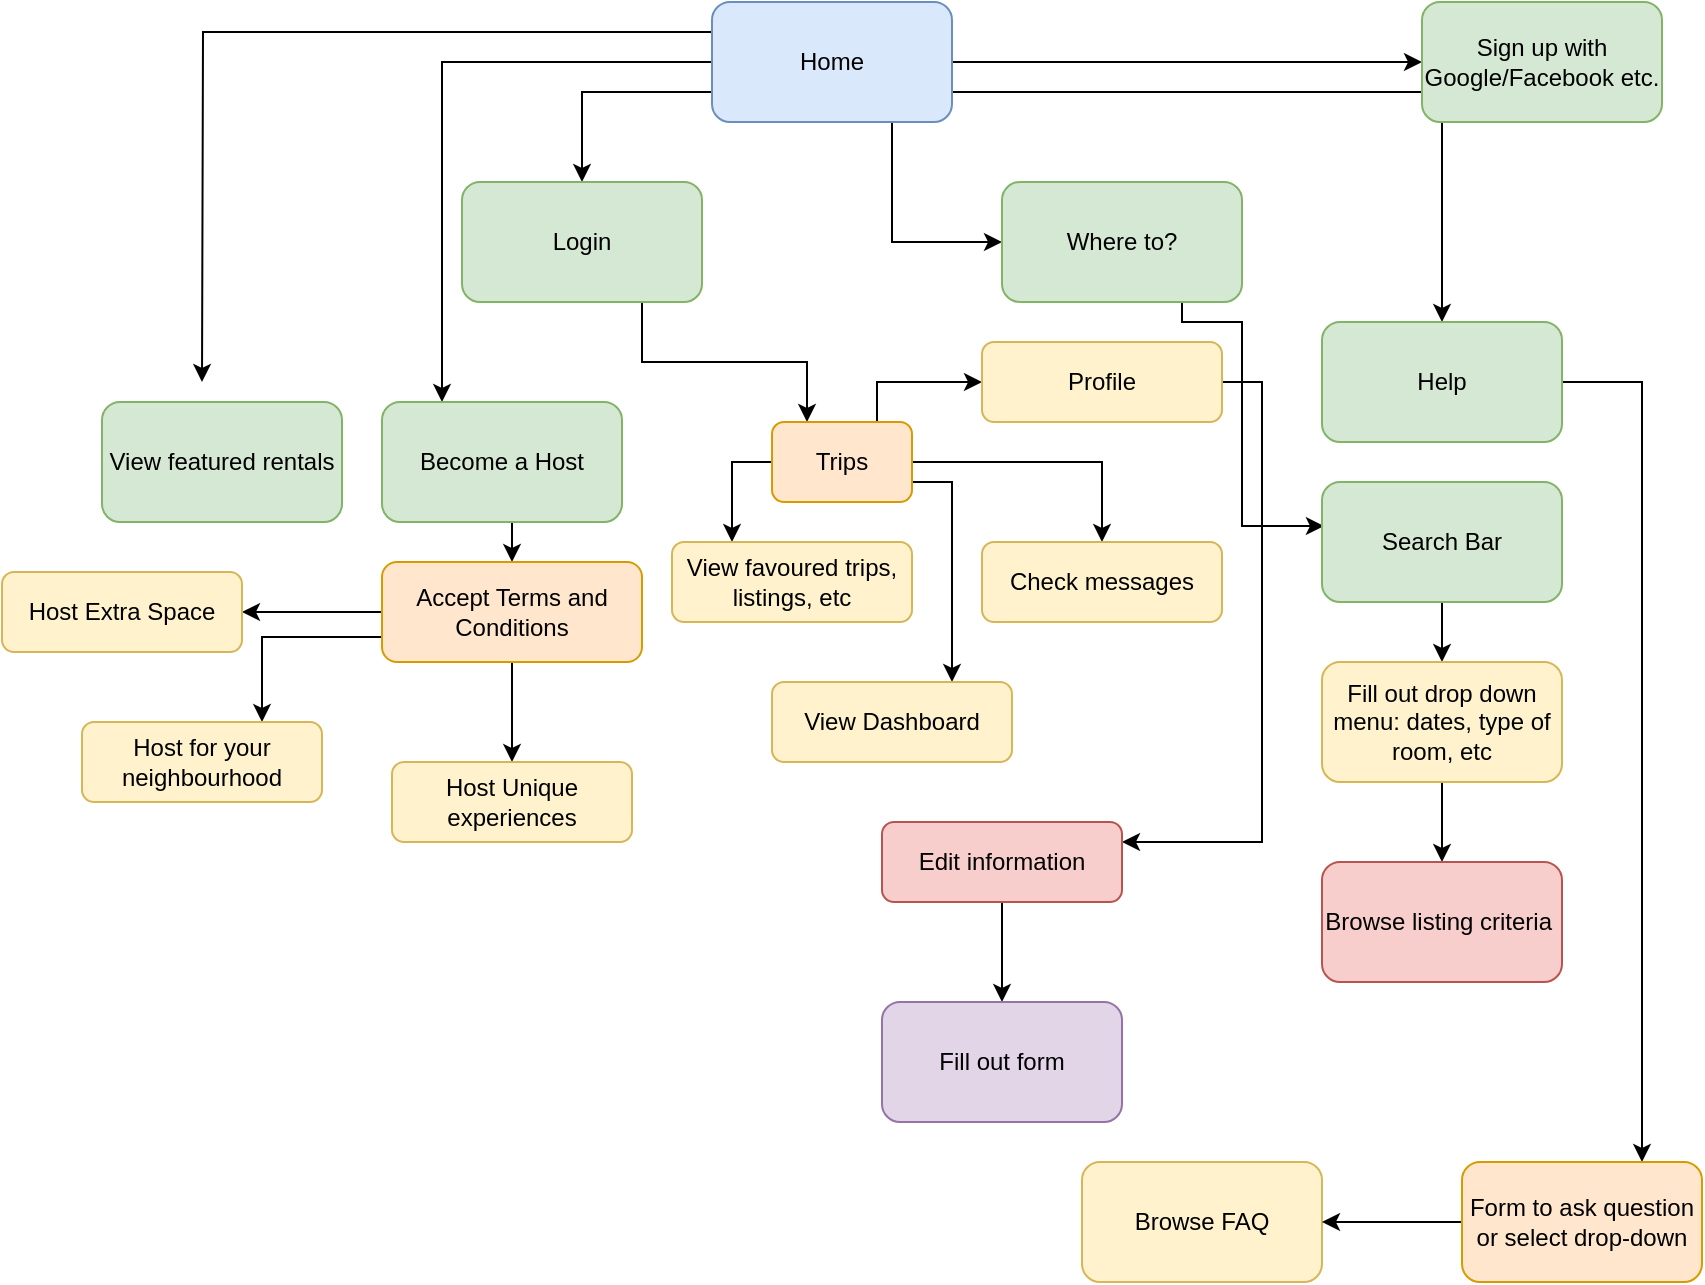<mxfile version="16.6.4" type="github" pages="2">
  <diagram id="JHbOkOupklv07kheDM-b" name="Airbnb">
    <mxGraphModel dx="946" dy="614" grid="1" gridSize="10" guides="1" tooltips="1" connect="1" arrows="1" fold="1" page="1" pageScale="1" pageWidth="850" pageHeight="1100" math="0" shadow="0">
      <root>
        <mxCell id="0" />
        <mxCell id="1" parent="0" />
        <mxCell id="OhZ1tfqkRSrKe7umfUML-24" style="edgeStyle=orthogonalEdgeStyle;rounded=0;orthogonalLoop=1;jettySize=auto;html=1;exitX=1;exitY=0.5;exitDx=0;exitDy=0;" edge="1" parent="1" source="OhZ1tfqkRSrKe7umfUML-1" target="OhZ1tfqkRSrKe7umfUML-4">
          <mxGeometry relative="1" as="geometry" />
        </mxCell>
        <mxCell id="OhZ1tfqkRSrKe7umfUML-27" style="edgeStyle=orthogonalEdgeStyle;rounded=0;orthogonalLoop=1;jettySize=auto;html=1;exitX=1;exitY=0.75;exitDx=0;exitDy=0;" edge="1" parent="1" source="OhZ1tfqkRSrKe7umfUML-1" target="OhZ1tfqkRSrKe7umfUML-7">
          <mxGeometry relative="1" as="geometry" />
        </mxCell>
        <mxCell id="OhZ1tfqkRSrKe7umfUML-29" style="edgeStyle=orthogonalEdgeStyle;rounded=0;orthogonalLoop=1;jettySize=auto;html=1;exitX=0;exitY=0.25;exitDx=0;exitDy=0;" edge="1" parent="1" source="OhZ1tfqkRSrKe7umfUML-1">
          <mxGeometry relative="1" as="geometry">
            <mxPoint x="110" y="250" as="targetPoint" />
          </mxGeometry>
        </mxCell>
        <mxCell id="OhZ1tfqkRSrKe7umfUML-30" style="edgeStyle=orthogonalEdgeStyle;rounded=0;orthogonalLoop=1;jettySize=auto;html=1;exitX=0;exitY=0.5;exitDx=0;exitDy=0;entryX=0.25;entryY=0;entryDx=0;entryDy=0;" edge="1" parent="1" source="OhZ1tfqkRSrKe7umfUML-1" target="OhZ1tfqkRSrKe7umfUML-5">
          <mxGeometry relative="1" as="geometry" />
        </mxCell>
        <mxCell id="OhZ1tfqkRSrKe7umfUML-31" style="edgeStyle=orthogonalEdgeStyle;rounded=0;orthogonalLoop=1;jettySize=auto;html=1;exitX=0;exitY=0.75;exitDx=0;exitDy=0;entryX=0.5;entryY=0;entryDx=0;entryDy=0;" edge="1" parent="1" source="OhZ1tfqkRSrKe7umfUML-1" target="OhZ1tfqkRSrKe7umfUML-3">
          <mxGeometry relative="1" as="geometry" />
        </mxCell>
        <mxCell id="OhZ1tfqkRSrKe7umfUML-46" style="edgeStyle=orthogonalEdgeStyle;rounded=0;orthogonalLoop=1;jettySize=auto;html=1;exitX=0.75;exitY=1;exitDx=0;exitDy=0;entryX=0;entryY=0.5;entryDx=0;entryDy=0;" edge="1" parent="1" source="OhZ1tfqkRSrKe7umfUML-1" target="OhZ1tfqkRSrKe7umfUML-2">
          <mxGeometry relative="1" as="geometry" />
        </mxCell>
        <mxCell id="OhZ1tfqkRSrKe7umfUML-1" value="Home" style="rounded=1;whiteSpace=wrap;html=1;fillColor=#dae8fc;strokeColor=#6c8ebf;" vertex="1" parent="1">
          <mxGeometry x="365" y="60" width="120" height="60" as="geometry" />
        </mxCell>
        <mxCell id="OhZ1tfqkRSrKe7umfUML-47" style="edgeStyle=orthogonalEdgeStyle;rounded=0;orthogonalLoop=1;jettySize=auto;html=1;exitX=0.75;exitY=1;exitDx=0;exitDy=0;entryX=0.008;entryY=0.367;entryDx=0;entryDy=0;entryPerimeter=0;" edge="1" parent="1" source="OhZ1tfqkRSrKe7umfUML-2" target="OhZ1tfqkRSrKe7umfUML-8">
          <mxGeometry relative="1" as="geometry">
            <Array as="points">
              <mxPoint x="600" y="220" />
              <mxPoint x="630" y="220" />
              <mxPoint x="630" y="322" />
            </Array>
          </mxGeometry>
        </mxCell>
        <mxCell id="OhZ1tfqkRSrKe7umfUML-2" value="Where to?" style="rounded=1;whiteSpace=wrap;html=1;fillColor=#d5e8d4;strokeColor=#82b366;" vertex="1" parent="1">
          <mxGeometry x="510" y="150" width="120" height="60" as="geometry" />
        </mxCell>
        <mxCell id="OhZ1tfqkRSrKe7umfUML-32" style="edgeStyle=orthogonalEdgeStyle;rounded=0;orthogonalLoop=1;jettySize=auto;html=1;exitX=0.75;exitY=1;exitDx=0;exitDy=0;entryX=0.25;entryY=0;entryDx=0;entryDy=0;" edge="1" parent="1" source="OhZ1tfqkRSrKe7umfUML-3" target="OhZ1tfqkRSrKe7umfUML-9">
          <mxGeometry relative="1" as="geometry" />
        </mxCell>
        <mxCell id="OhZ1tfqkRSrKe7umfUML-3" value="Login" style="rounded=1;whiteSpace=wrap;html=1;fillColor=#d5e8d4;strokeColor=#82b366;" vertex="1" parent="1">
          <mxGeometry x="240" y="150" width="120" height="60" as="geometry" />
        </mxCell>
        <mxCell id="OhZ1tfqkRSrKe7umfUML-4" value="Sign up with Google/Facebook etc." style="rounded=1;whiteSpace=wrap;html=1;fillColor=#d5e8d4;strokeColor=#82b366;" vertex="1" parent="1">
          <mxGeometry x="720" y="60" width="120" height="60" as="geometry" />
        </mxCell>
        <mxCell id="OhZ1tfqkRSrKe7umfUML-35" style="edgeStyle=orthogonalEdgeStyle;rounded=0;orthogonalLoop=1;jettySize=auto;html=1;exitX=0.5;exitY=1;exitDx=0;exitDy=0;entryX=0.5;entryY=0;entryDx=0;entryDy=0;" edge="1" parent="1" source="OhZ1tfqkRSrKe7umfUML-5" target="OhZ1tfqkRSrKe7umfUML-10">
          <mxGeometry relative="1" as="geometry" />
        </mxCell>
        <mxCell id="OhZ1tfqkRSrKe7umfUML-5" value="Become a Host" style="rounded=1;whiteSpace=wrap;html=1;fillColor=#d5e8d4;strokeColor=#82b366;" vertex="1" parent="1">
          <mxGeometry x="200" y="260" width="120" height="60" as="geometry" />
        </mxCell>
        <mxCell id="OhZ1tfqkRSrKe7umfUML-6" value="View featured rentals" style="rounded=1;whiteSpace=wrap;html=1;fillColor=#d5e8d4;strokeColor=#82b366;" vertex="1" parent="1">
          <mxGeometry x="60" y="260" width="120" height="60" as="geometry" />
        </mxCell>
        <mxCell id="OhZ1tfqkRSrKe7umfUML-53" style="edgeStyle=orthogonalEdgeStyle;rounded=0;orthogonalLoop=1;jettySize=auto;html=1;exitX=1;exitY=0.5;exitDx=0;exitDy=0;entryX=0.75;entryY=0;entryDx=0;entryDy=0;" edge="1" parent="1" source="OhZ1tfqkRSrKe7umfUML-7" target="OhZ1tfqkRSrKe7umfUML-20">
          <mxGeometry relative="1" as="geometry" />
        </mxCell>
        <mxCell id="OhZ1tfqkRSrKe7umfUML-7" value="Help" style="rounded=1;whiteSpace=wrap;html=1;fillColor=#d5e8d4;strokeColor=#82b366;" vertex="1" parent="1">
          <mxGeometry x="670" y="220" width="120" height="60" as="geometry" />
        </mxCell>
        <mxCell id="OhZ1tfqkRSrKe7umfUML-49" style="edgeStyle=orthogonalEdgeStyle;rounded=0;orthogonalLoop=1;jettySize=auto;html=1;exitX=0.5;exitY=1;exitDx=0;exitDy=0;entryX=0.5;entryY=0;entryDx=0;entryDy=0;" edge="1" parent="1" source="OhZ1tfqkRSrKe7umfUML-8" target="OhZ1tfqkRSrKe7umfUML-18">
          <mxGeometry relative="1" as="geometry" />
        </mxCell>
        <mxCell id="OhZ1tfqkRSrKe7umfUML-8" value="Search Bar" style="rounded=1;whiteSpace=wrap;html=1;fillColor=#d5e8d4;strokeColor=#82b366;" vertex="1" parent="1">
          <mxGeometry x="670" y="300" width="120" height="60" as="geometry" />
        </mxCell>
        <mxCell id="OhZ1tfqkRSrKe7umfUML-33" style="edgeStyle=orthogonalEdgeStyle;rounded=0;orthogonalLoop=1;jettySize=auto;html=1;exitX=0.75;exitY=0;exitDx=0;exitDy=0;entryX=0;entryY=0.5;entryDx=0;entryDy=0;" edge="1" parent="1" source="OhZ1tfqkRSrKe7umfUML-9" target="OhZ1tfqkRSrKe7umfUML-17">
          <mxGeometry relative="1" as="geometry" />
        </mxCell>
        <mxCell id="OhZ1tfqkRSrKe7umfUML-34" style="edgeStyle=orthogonalEdgeStyle;rounded=0;orthogonalLoop=1;jettySize=auto;html=1;exitX=0;exitY=0.5;exitDx=0;exitDy=0;entryX=0.25;entryY=0;entryDx=0;entryDy=0;" edge="1" parent="1" source="OhZ1tfqkRSrKe7umfUML-9" target="OhZ1tfqkRSrKe7umfUML-14">
          <mxGeometry relative="1" as="geometry" />
        </mxCell>
        <mxCell id="OhZ1tfqkRSrKe7umfUML-44" style="edgeStyle=orthogonalEdgeStyle;rounded=0;orthogonalLoop=1;jettySize=auto;html=1;exitX=1;exitY=0.75;exitDx=0;exitDy=0;entryX=0.75;entryY=0;entryDx=0;entryDy=0;" edge="1" parent="1" source="OhZ1tfqkRSrKe7umfUML-9" target="OhZ1tfqkRSrKe7umfUML-15">
          <mxGeometry relative="1" as="geometry" />
        </mxCell>
        <mxCell id="OhZ1tfqkRSrKe7umfUML-45" style="edgeStyle=orthogonalEdgeStyle;rounded=0;orthogonalLoop=1;jettySize=auto;html=1;exitX=1;exitY=0.5;exitDx=0;exitDy=0;entryX=0.5;entryY=0;entryDx=0;entryDy=0;" edge="1" parent="1" source="OhZ1tfqkRSrKe7umfUML-9" target="OhZ1tfqkRSrKe7umfUML-16">
          <mxGeometry relative="1" as="geometry" />
        </mxCell>
        <mxCell id="OhZ1tfqkRSrKe7umfUML-9" value="Trips" style="rounded=1;whiteSpace=wrap;html=1;fillColor=#ffe6cc;strokeColor=#d79b00;" vertex="1" parent="1">
          <mxGeometry x="395" y="270" width="70" height="40" as="geometry" />
        </mxCell>
        <mxCell id="OhZ1tfqkRSrKe7umfUML-36" style="edgeStyle=orthogonalEdgeStyle;rounded=0;orthogonalLoop=1;jettySize=auto;html=1;exitX=0;exitY=0.5;exitDx=0;exitDy=0;entryX=1;entryY=0.5;entryDx=0;entryDy=0;" edge="1" parent="1" source="OhZ1tfqkRSrKe7umfUML-10" target="OhZ1tfqkRSrKe7umfUML-11">
          <mxGeometry relative="1" as="geometry" />
        </mxCell>
        <mxCell id="OhZ1tfqkRSrKe7umfUML-37" style="edgeStyle=orthogonalEdgeStyle;rounded=0;orthogonalLoop=1;jettySize=auto;html=1;exitX=0;exitY=0.75;exitDx=0;exitDy=0;entryX=0.75;entryY=0;entryDx=0;entryDy=0;" edge="1" parent="1" source="OhZ1tfqkRSrKe7umfUML-10" target="OhZ1tfqkRSrKe7umfUML-12">
          <mxGeometry relative="1" as="geometry" />
        </mxCell>
        <mxCell id="OhZ1tfqkRSrKe7umfUML-39" style="edgeStyle=orthogonalEdgeStyle;rounded=0;orthogonalLoop=1;jettySize=auto;html=1;exitX=0.5;exitY=1;exitDx=0;exitDy=0;" edge="1" parent="1" source="OhZ1tfqkRSrKe7umfUML-10" target="OhZ1tfqkRSrKe7umfUML-13">
          <mxGeometry relative="1" as="geometry" />
        </mxCell>
        <mxCell id="OhZ1tfqkRSrKe7umfUML-10" value="Accept Terms and Conditions" style="rounded=1;whiteSpace=wrap;html=1;fillColor=#ffe6cc;strokeColor=#d79b00;" vertex="1" parent="1">
          <mxGeometry x="200" y="340" width="130" height="50" as="geometry" />
        </mxCell>
        <mxCell id="OhZ1tfqkRSrKe7umfUML-11" value="Host Extra Space" style="rounded=1;whiteSpace=wrap;html=1;fillColor=#fff2cc;strokeColor=#d6b656;" vertex="1" parent="1">
          <mxGeometry x="10" y="345" width="120" height="40" as="geometry" />
        </mxCell>
        <mxCell id="OhZ1tfqkRSrKe7umfUML-12" value="Host for your neighbourhood" style="rounded=1;whiteSpace=wrap;html=1;fillColor=#fff2cc;strokeColor=#d6b656;" vertex="1" parent="1">
          <mxGeometry x="50" y="420" width="120" height="40" as="geometry" />
        </mxCell>
        <mxCell id="OhZ1tfqkRSrKe7umfUML-13" value="Host Unique experiences" style="rounded=1;whiteSpace=wrap;html=1;fillColor=#fff2cc;strokeColor=#d6b656;" vertex="1" parent="1">
          <mxGeometry x="205" y="440" width="120" height="40" as="geometry" />
        </mxCell>
        <mxCell id="OhZ1tfqkRSrKe7umfUML-14" value="View favoured trips, listings, etc" style="rounded=1;whiteSpace=wrap;html=1;fillColor=#fff2cc;strokeColor=#d6b656;" vertex="1" parent="1">
          <mxGeometry x="345" y="330" width="120" height="40" as="geometry" />
        </mxCell>
        <mxCell id="OhZ1tfqkRSrKe7umfUML-15" value="View Dashboard" style="rounded=1;whiteSpace=wrap;html=1;fillColor=#fff2cc;strokeColor=#d6b656;" vertex="1" parent="1">
          <mxGeometry x="395" y="400" width="120" height="40" as="geometry" />
        </mxCell>
        <mxCell id="OhZ1tfqkRSrKe7umfUML-16" value="Check messages" style="rounded=1;whiteSpace=wrap;html=1;fillColor=#fff2cc;strokeColor=#d6b656;" vertex="1" parent="1">
          <mxGeometry x="500" y="330" width="120" height="40" as="geometry" />
        </mxCell>
        <mxCell id="OhZ1tfqkRSrKe7umfUML-51" style="edgeStyle=orthogonalEdgeStyle;rounded=0;orthogonalLoop=1;jettySize=auto;html=1;exitX=1;exitY=0.5;exitDx=0;exitDy=0;entryX=1;entryY=0.25;entryDx=0;entryDy=0;" edge="1" parent="1" source="OhZ1tfqkRSrKe7umfUML-17" target="OhZ1tfqkRSrKe7umfUML-21">
          <mxGeometry relative="1" as="geometry" />
        </mxCell>
        <mxCell id="OhZ1tfqkRSrKe7umfUML-17" value="Profile" style="rounded=1;whiteSpace=wrap;html=1;fillColor=#fff2cc;strokeColor=#d6b656;" vertex="1" parent="1">
          <mxGeometry x="500" y="230" width="120" height="40" as="geometry" />
        </mxCell>
        <mxCell id="OhZ1tfqkRSrKe7umfUML-50" style="edgeStyle=orthogonalEdgeStyle;rounded=0;orthogonalLoop=1;jettySize=auto;html=1;exitX=0.5;exitY=1;exitDx=0;exitDy=0;entryX=0.5;entryY=0;entryDx=0;entryDy=0;" edge="1" parent="1" source="OhZ1tfqkRSrKe7umfUML-18" target="OhZ1tfqkRSrKe7umfUML-22">
          <mxGeometry relative="1" as="geometry" />
        </mxCell>
        <mxCell id="OhZ1tfqkRSrKe7umfUML-18" value="Fill out drop down menu: dates, type of room, etc" style="rounded=1;whiteSpace=wrap;html=1;fillColor=#fff2cc;strokeColor=#d6b656;" vertex="1" parent="1">
          <mxGeometry x="670" y="390" width="120" height="60" as="geometry" />
        </mxCell>
        <mxCell id="OhZ1tfqkRSrKe7umfUML-19" value="Browse FAQ" style="rounded=1;whiteSpace=wrap;html=1;fillColor=#fff2cc;strokeColor=#d6b656;" vertex="1" parent="1">
          <mxGeometry x="550" y="640" width="120" height="60" as="geometry" />
        </mxCell>
        <mxCell id="OhZ1tfqkRSrKe7umfUML-54" style="edgeStyle=orthogonalEdgeStyle;rounded=0;orthogonalLoop=1;jettySize=auto;html=1;exitX=0;exitY=0.5;exitDx=0;exitDy=0;entryX=1;entryY=0.5;entryDx=0;entryDy=0;" edge="1" parent="1" source="OhZ1tfqkRSrKe7umfUML-20" target="OhZ1tfqkRSrKe7umfUML-19">
          <mxGeometry relative="1" as="geometry" />
        </mxCell>
        <mxCell id="OhZ1tfqkRSrKe7umfUML-20" value="Form to ask question or select drop-down" style="rounded=1;whiteSpace=wrap;html=1;fillColor=#ffe6cc;strokeColor=#d79b00;" vertex="1" parent="1">
          <mxGeometry x="740" y="640" width="120" height="60" as="geometry" />
        </mxCell>
        <mxCell id="OhZ1tfqkRSrKe7umfUML-52" style="edgeStyle=orthogonalEdgeStyle;rounded=0;orthogonalLoop=1;jettySize=auto;html=1;exitX=0.5;exitY=1;exitDx=0;exitDy=0;" edge="1" parent="1" source="OhZ1tfqkRSrKe7umfUML-21" target="OhZ1tfqkRSrKe7umfUML-23">
          <mxGeometry relative="1" as="geometry" />
        </mxCell>
        <mxCell id="OhZ1tfqkRSrKe7umfUML-21" value="Edit information" style="rounded=1;whiteSpace=wrap;html=1;fillColor=#f8cecc;strokeColor=#b85450;" vertex="1" parent="1">
          <mxGeometry x="450" y="470" width="120" height="40" as="geometry" />
        </mxCell>
        <mxCell id="OhZ1tfqkRSrKe7umfUML-22" value="Browse listing criteria&amp;nbsp;" style="rounded=1;whiteSpace=wrap;html=1;fillColor=#f8cecc;strokeColor=#b85450;" vertex="1" parent="1">
          <mxGeometry x="670" y="490" width="120" height="60" as="geometry" />
        </mxCell>
        <mxCell id="OhZ1tfqkRSrKe7umfUML-23" value="Fill out form" style="rounded=1;whiteSpace=wrap;html=1;fillColor=#e1d5e7;strokeColor=#9673a6;" vertex="1" parent="1">
          <mxGeometry x="450" y="560" width="120" height="60" as="geometry" />
        </mxCell>
      </root>
    </mxGraphModel>
  </diagram>
  <diagram id="Vokp_JMC8QSdVjJO6akG" name="Rent">
    <mxGraphModel dx="946" dy="614" grid="1" gridSize="10" guides="1" tooltips="1" connect="1" arrows="1" fold="1" page="1" pageScale="1" pageWidth="850" pageHeight="1100" math="0" shadow="0">
      <root>
        <mxCell id="4Bl4Ph1Zu-IcqUNpa001-0" />
        <mxCell id="4Bl4Ph1Zu-IcqUNpa001-1" parent="4Bl4Ph1Zu-IcqUNpa001-0" />
        <mxCell id="OPIQdBhXLLxMi9mHiqlV-0" style="edgeStyle=orthogonalEdgeStyle;rounded=0;orthogonalLoop=1;jettySize=auto;html=1;exitX=1;exitY=0.5;exitDx=0;exitDy=0;" edge="1" parent="4Bl4Ph1Zu-IcqUNpa001-1" source="OPIQdBhXLLxMi9mHiqlV-6" target="OPIQdBhXLLxMi9mHiqlV-11">
          <mxGeometry relative="1" as="geometry" />
        </mxCell>
        <mxCell id="OPIQdBhXLLxMi9mHiqlV-1" style="edgeStyle=orthogonalEdgeStyle;rounded=0;orthogonalLoop=1;jettySize=auto;html=1;exitX=1;exitY=0.75;exitDx=0;exitDy=0;" edge="1" parent="4Bl4Ph1Zu-IcqUNpa001-1" source="OPIQdBhXLLxMi9mHiqlV-6" target="OPIQdBhXLLxMi9mHiqlV-16">
          <mxGeometry relative="1" as="geometry">
            <Array as="points">
              <mxPoint x="700" y="105" />
            </Array>
          </mxGeometry>
        </mxCell>
        <mxCell id="OPIQdBhXLLxMi9mHiqlV-2" style="edgeStyle=orthogonalEdgeStyle;rounded=0;orthogonalLoop=1;jettySize=auto;html=1;exitX=0;exitY=0.25;exitDx=0;exitDy=0;" edge="1" parent="4Bl4Ph1Zu-IcqUNpa001-1" source="OPIQdBhXLLxMi9mHiqlV-6">
          <mxGeometry relative="1" as="geometry">
            <mxPoint x="110" y="250" as="targetPoint" />
          </mxGeometry>
        </mxCell>
        <mxCell id="OPIQdBhXLLxMi9mHiqlV-3" style="edgeStyle=orthogonalEdgeStyle;rounded=0;orthogonalLoop=1;jettySize=auto;html=1;exitX=0;exitY=0.5;exitDx=0;exitDy=0;entryX=0.25;entryY=0;entryDx=0;entryDy=0;" edge="1" parent="4Bl4Ph1Zu-IcqUNpa001-1" source="OPIQdBhXLLxMi9mHiqlV-6" target="OPIQdBhXLLxMi9mHiqlV-13">
          <mxGeometry relative="1" as="geometry" />
        </mxCell>
        <mxCell id="OPIQdBhXLLxMi9mHiqlV-4" style="edgeStyle=orthogonalEdgeStyle;rounded=0;orthogonalLoop=1;jettySize=auto;html=1;exitX=0;exitY=0.75;exitDx=0;exitDy=0;entryX=0.5;entryY=0;entryDx=0;entryDy=0;" edge="1" parent="4Bl4Ph1Zu-IcqUNpa001-1" source="OPIQdBhXLLxMi9mHiqlV-6" target="OPIQdBhXLLxMi9mHiqlV-10">
          <mxGeometry relative="1" as="geometry" />
        </mxCell>
        <mxCell id="OPIQdBhXLLxMi9mHiqlV-5" style="edgeStyle=orthogonalEdgeStyle;rounded=0;orthogonalLoop=1;jettySize=auto;html=1;exitX=0.75;exitY=1;exitDx=0;exitDy=0;entryX=0;entryY=0.5;entryDx=0;entryDy=0;" edge="1" parent="4Bl4Ph1Zu-IcqUNpa001-1" source="OPIQdBhXLLxMi9mHiqlV-6" target="OPIQdBhXLLxMi9mHiqlV-8">
          <mxGeometry relative="1" as="geometry" />
        </mxCell>
        <mxCell id="OPIQdBhXLLxMi9mHiqlV-6" value="Home" style="rounded=1;whiteSpace=wrap;html=1;fillColor=#dae8fc;strokeColor=#6c8ebf;" vertex="1" parent="4Bl4Ph1Zu-IcqUNpa001-1">
          <mxGeometry x="365" y="60" width="120" height="60" as="geometry" />
        </mxCell>
        <mxCell id="OPIQdBhXLLxMi9mHiqlV-7" style="edgeStyle=orthogonalEdgeStyle;rounded=0;orthogonalLoop=1;jettySize=auto;html=1;exitX=0.75;exitY=1;exitDx=0;exitDy=0;entryX=0.008;entryY=0.367;entryDx=0;entryDy=0;entryPerimeter=0;" edge="1" parent="4Bl4Ph1Zu-IcqUNpa001-1" source="OPIQdBhXLLxMi9mHiqlV-8" target="OPIQdBhXLLxMi9mHiqlV-18">
          <mxGeometry relative="1" as="geometry">
            <Array as="points">
              <mxPoint x="600" y="220" />
              <mxPoint x="630" y="220" />
              <mxPoint x="630" y="322" />
            </Array>
          </mxGeometry>
        </mxCell>
        <mxCell id="OPIQdBhXLLxMi9mHiqlV-8" value="Where to?" style="rounded=1;whiteSpace=wrap;html=1;fillColor=#d5e8d4;strokeColor=#82b366;" vertex="1" parent="4Bl4Ph1Zu-IcqUNpa001-1">
          <mxGeometry x="510" y="150" width="120" height="60" as="geometry" />
        </mxCell>
        <mxCell id="OPIQdBhXLLxMi9mHiqlV-9" style="edgeStyle=orthogonalEdgeStyle;rounded=0;orthogonalLoop=1;jettySize=auto;html=1;exitX=0.75;exitY=1;exitDx=0;exitDy=0;entryX=0.25;entryY=0;entryDx=0;entryDy=0;" edge="1" parent="4Bl4Ph1Zu-IcqUNpa001-1" source="OPIQdBhXLLxMi9mHiqlV-10" target="OPIQdBhXLLxMi9mHiqlV-23">
          <mxGeometry relative="1" as="geometry" />
        </mxCell>
        <mxCell id="OPIQdBhXLLxMi9mHiqlV-10" value="Login" style="rounded=1;whiteSpace=wrap;html=1;fillColor=#d5e8d4;strokeColor=#82b366;" vertex="1" parent="4Bl4Ph1Zu-IcqUNpa001-1">
          <mxGeometry x="240" y="150" width="120" height="60" as="geometry" />
        </mxCell>
        <mxCell id="OPIQdBhXLLxMi9mHiqlV-11" value="Sign up with Google/Facebook etc." style="rounded=1;whiteSpace=wrap;html=1;fillColor=#d5e8d4;strokeColor=#82b366;" vertex="1" parent="4Bl4Ph1Zu-IcqUNpa001-1">
          <mxGeometry x="720" y="60" width="120" height="60" as="geometry" />
        </mxCell>
        <mxCell id="OPIQdBhXLLxMi9mHiqlV-12" style="edgeStyle=orthogonalEdgeStyle;rounded=0;orthogonalLoop=1;jettySize=auto;html=1;exitX=0.5;exitY=1;exitDx=0;exitDy=0;entryX=0.5;entryY=0;entryDx=0;entryDy=0;" edge="1" parent="4Bl4Ph1Zu-IcqUNpa001-1" source="OPIQdBhXLLxMi9mHiqlV-13" target="OPIQdBhXLLxMi9mHiqlV-27">
          <mxGeometry relative="1" as="geometry" />
        </mxCell>
        <mxCell id="OPIQdBhXLLxMi9mHiqlV-13" value="Become a landlord" style="rounded=1;whiteSpace=wrap;html=1;fillColor=#d5e8d4;strokeColor=#82b366;" vertex="1" parent="4Bl4Ph1Zu-IcqUNpa001-1">
          <mxGeometry x="200" y="260" width="120" height="60" as="geometry" />
        </mxCell>
        <mxCell id="OPIQdBhXLLxMi9mHiqlV-14" value="View featured rentals" style="rounded=1;whiteSpace=wrap;html=1;fillColor=#d5e8d4;strokeColor=#82b366;" vertex="1" parent="4Bl4Ph1Zu-IcqUNpa001-1">
          <mxGeometry x="60" y="260" width="120" height="60" as="geometry" />
        </mxCell>
        <mxCell id="OPIQdBhXLLxMi9mHiqlV-15" style="edgeStyle=orthogonalEdgeStyle;rounded=0;orthogonalLoop=1;jettySize=auto;html=1;exitX=1;exitY=0.5;exitDx=0;exitDy=0;entryX=0.75;entryY=0;entryDx=0;entryDy=0;" edge="1" parent="4Bl4Ph1Zu-IcqUNpa001-1" source="OPIQdBhXLLxMi9mHiqlV-16" target="OPIQdBhXLLxMi9mHiqlV-40">
          <mxGeometry relative="1" as="geometry" />
        </mxCell>
        <mxCell id="OPIQdBhXLLxMi9mHiqlV-16" value="Help" style="rounded=1;whiteSpace=wrap;html=1;fillColor=#d5e8d4;strokeColor=#82b366;" vertex="1" parent="4Bl4Ph1Zu-IcqUNpa001-1">
          <mxGeometry x="670" y="220" width="120" height="60" as="geometry" />
        </mxCell>
        <mxCell id="OPIQdBhXLLxMi9mHiqlV-17" style="edgeStyle=orthogonalEdgeStyle;rounded=0;orthogonalLoop=1;jettySize=auto;html=1;exitX=0.5;exitY=1;exitDx=0;exitDy=0;entryX=0.5;entryY=0;entryDx=0;entryDy=0;" edge="1" parent="4Bl4Ph1Zu-IcqUNpa001-1" source="OPIQdBhXLLxMi9mHiqlV-18" target="OPIQdBhXLLxMi9mHiqlV-37">
          <mxGeometry relative="1" as="geometry" />
        </mxCell>
        <mxCell id="OPIQdBhXLLxMi9mHiqlV-18" value="Search Bar" style="rounded=1;whiteSpace=wrap;html=1;fillColor=#d5e8d4;strokeColor=#82b366;" vertex="1" parent="4Bl4Ph1Zu-IcqUNpa001-1">
          <mxGeometry x="670" y="300" width="120" height="60" as="geometry" />
        </mxCell>
        <mxCell id="OPIQdBhXLLxMi9mHiqlV-19" style="edgeStyle=orthogonalEdgeStyle;rounded=0;orthogonalLoop=1;jettySize=auto;html=1;exitX=0.75;exitY=0;exitDx=0;exitDy=0;entryX=0;entryY=0.5;entryDx=0;entryDy=0;" edge="1" parent="4Bl4Ph1Zu-IcqUNpa001-1" source="OPIQdBhXLLxMi9mHiqlV-23" target="OPIQdBhXLLxMi9mHiqlV-35">
          <mxGeometry relative="1" as="geometry" />
        </mxCell>
        <mxCell id="OPIQdBhXLLxMi9mHiqlV-20" style="edgeStyle=orthogonalEdgeStyle;rounded=0;orthogonalLoop=1;jettySize=auto;html=1;exitX=0;exitY=0.5;exitDx=0;exitDy=0;entryX=0.25;entryY=0;entryDx=0;entryDy=0;" edge="1" parent="4Bl4Ph1Zu-IcqUNpa001-1" source="OPIQdBhXLLxMi9mHiqlV-23" target="OPIQdBhXLLxMi9mHiqlV-31">
          <mxGeometry relative="1" as="geometry" />
        </mxCell>
        <mxCell id="OPIQdBhXLLxMi9mHiqlV-21" style="edgeStyle=orthogonalEdgeStyle;rounded=0;orthogonalLoop=1;jettySize=auto;html=1;exitX=1;exitY=0.75;exitDx=0;exitDy=0;entryX=0.75;entryY=0;entryDx=0;entryDy=0;" edge="1" parent="4Bl4Ph1Zu-IcqUNpa001-1" source="OPIQdBhXLLxMi9mHiqlV-23" target="OPIQdBhXLLxMi9mHiqlV-32">
          <mxGeometry relative="1" as="geometry" />
        </mxCell>
        <mxCell id="OPIQdBhXLLxMi9mHiqlV-22" style="edgeStyle=orthogonalEdgeStyle;rounded=0;orthogonalLoop=1;jettySize=auto;html=1;exitX=1;exitY=0.5;exitDx=0;exitDy=0;entryX=0.5;entryY=0;entryDx=0;entryDy=0;" edge="1" parent="4Bl4Ph1Zu-IcqUNpa001-1" source="OPIQdBhXLLxMi9mHiqlV-23" target="OPIQdBhXLLxMi9mHiqlV-33">
          <mxGeometry relative="1" as="geometry" />
        </mxCell>
        <mxCell id="OPIQdBhXLLxMi9mHiqlV-23" value="Planned outfit" style="rounded=1;whiteSpace=wrap;html=1;fillColor=#ffe6cc;strokeColor=#d79b00;" vertex="1" parent="4Bl4Ph1Zu-IcqUNpa001-1">
          <mxGeometry x="395" y="270" width="70" height="40" as="geometry" />
        </mxCell>
        <mxCell id="OPIQdBhXLLxMi9mHiqlV-27" value="Accept Terms and Conditions" style="rounded=1;whiteSpace=wrap;html=1;fillColor=#ffe6cc;strokeColor=#d79b00;" vertex="1" parent="4Bl4Ph1Zu-IcqUNpa001-1">
          <mxGeometry x="200" y="340" width="130" height="50" as="geometry" />
        </mxCell>
        <mxCell id="OPIQdBhXLLxMi9mHiqlV-31" value="View favoured outfits" style="rounded=1;whiteSpace=wrap;html=1;fillColor=#fff2cc;strokeColor=#d6b656;" vertex="1" parent="4Bl4Ph1Zu-IcqUNpa001-1">
          <mxGeometry x="345" y="330" width="120" height="40" as="geometry" />
        </mxCell>
        <mxCell id="OPIQdBhXLLxMi9mHiqlV-32" value="View Dashboard" style="rounded=1;whiteSpace=wrap;html=1;fillColor=#fff2cc;strokeColor=#d6b656;" vertex="1" parent="4Bl4Ph1Zu-IcqUNpa001-1">
          <mxGeometry x="395" y="400" width="120" height="40" as="geometry" />
        </mxCell>
        <mxCell id="OPIQdBhXLLxMi9mHiqlV-33" value="Check messages" style="rounded=1;whiteSpace=wrap;html=1;fillColor=#fff2cc;strokeColor=#d6b656;" vertex="1" parent="4Bl4Ph1Zu-IcqUNpa001-1">
          <mxGeometry x="500" y="330" width="120" height="40" as="geometry" />
        </mxCell>
        <mxCell id="OPIQdBhXLLxMi9mHiqlV-34" style="edgeStyle=orthogonalEdgeStyle;rounded=0;orthogonalLoop=1;jettySize=auto;html=1;exitX=1;exitY=0.5;exitDx=0;exitDy=0;entryX=1;entryY=0.25;entryDx=0;entryDy=0;" edge="1" parent="4Bl4Ph1Zu-IcqUNpa001-1" source="OPIQdBhXLLxMi9mHiqlV-35" target="OPIQdBhXLLxMi9mHiqlV-42">
          <mxGeometry relative="1" as="geometry" />
        </mxCell>
        <mxCell id="OPIQdBhXLLxMi9mHiqlV-35" value="Profile" style="rounded=1;whiteSpace=wrap;html=1;fillColor=#fff2cc;strokeColor=#d6b656;" vertex="1" parent="4Bl4Ph1Zu-IcqUNpa001-1">
          <mxGeometry x="500" y="230" width="120" height="40" as="geometry" />
        </mxCell>
        <mxCell id="OPIQdBhXLLxMi9mHiqlV-36" style="edgeStyle=orthogonalEdgeStyle;rounded=0;orthogonalLoop=1;jettySize=auto;html=1;exitX=0.5;exitY=1;exitDx=0;exitDy=0;entryX=0.5;entryY=0;entryDx=0;entryDy=0;" edge="1" parent="4Bl4Ph1Zu-IcqUNpa001-1" source="OPIQdBhXLLxMi9mHiqlV-37" target="OPIQdBhXLLxMi9mHiqlV-43">
          <mxGeometry relative="1" as="geometry" />
        </mxCell>
        <mxCell id="OPIQdBhXLLxMi9mHiqlV-37" value="Fill out drop down menu: dates, size, etc" style="rounded=1;whiteSpace=wrap;html=1;fillColor=#fff2cc;strokeColor=#d6b656;" vertex="1" parent="4Bl4Ph1Zu-IcqUNpa001-1">
          <mxGeometry x="670" y="390" width="120" height="60" as="geometry" />
        </mxCell>
        <mxCell id="OPIQdBhXLLxMi9mHiqlV-38" value="Browse FAQ" style="rounded=1;whiteSpace=wrap;html=1;fillColor=#fff2cc;strokeColor=#d6b656;" vertex="1" parent="4Bl4Ph1Zu-IcqUNpa001-1">
          <mxGeometry x="550" y="620" width="120" height="60" as="geometry" />
        </mxCell>
        <mxCell id="OPIQdBhXLLxMi9mHiqlV-39" style="edgeStyle=orthogonalEdgeStyle;rounded=0;orthogonalLoop=1;jettySize=auto;html=1;exitX=0;exitY=0.5;exitDx=0;exitDy=0;entryX=1;entryY=0.5;entryDx=0;entryDy=0;" edge="1" parent="4Bl4Ph1Zu-IcqUNpa001-1" source="OPIQdBhXLLxMi9mHiqlV-40" target="OPIQdBhXLLxMi9mHiqlV-38">
          <mxGeometry relative="1" as="geometry" />
        </mxCell>
        <mxCell id="OPIQdBhXLLxMi9mHiqlV-40" value="Form to ask question or select drop-down" style="rounded=1;whiteSpace=wrap;html=1;fillColor=#ffe6cc;strokeColor=#d79b00;" vertex="1" parent="4Bl4Ph1Zu-IcqUNpa001-1">
          <mxGeometry x="740" y="620" width="120" height="60" as="geometry" />
        </mxCell>
        <mxCell id="OPIQdBhXLLxMi9mHiqlV-41" style="edgeStyle=orthogonalEdgeStyle;rounded=0;orthogonalLoop=1;jettySize=auto;html=1;exitX=0.5;exitY=1;exitDx=0;exitDy=0;" edge="1" parent="4Bl4Ph1Zu-IcqUNpa001-1" source="OPIQdBhXLLxMi9mHiqlV-42" target="OPIQdBhXLLxMi9mHiqlV-44">
          <mxGeometry relative="1" as="geometry" />
        </mxCell>
        <mxCell id="OPIQdBhXLLxMi9mHiqlV-42" value="Edit information" style="rounded=1;whiteSpace=wrap;html=1;fillColor=#f8cecc;strokeColor=#b85450;" vertex="1" parent="4Bl4Ph1Zu-IcqUNpa001-1">
          <mxGeometry x="450" y="470" width="120" height="40" as="geometry" />
        </mxCell>
        <mxCell id="OPIQdBhXLLxMi9mHiqlV-43" value="Browse listing criteria&amp;nbsp;" style="rounded=1;whiteSpace=wrap;html=1;fillColor=#f8cecc;strokeColor=#b85450;" vertex="1" parent="4Bl4Ph1Zu-IcqUNpa001-1">
          <mxGeometry x="670" y="490" width="120" height="60" as="geometry" />
        </mxCell>
        <mxCell id="OPIQdBhXLLxMi9mHiqlV-44" value="Fill out form" style="rounded=1;whiteSpace=wrap;html=1;fillColor=#e1d5e7;strokeColor=#9673a6;" vertex="1" parent="4Bl4Ph1Zu-IcqUNpa001-1">
          <mxGeometry x="450" y="540" width="120" height="60" as="geometry" />
        </mxCell>
      </root>
    </mxGraphModel>
  </diagram>
</mxfile>

